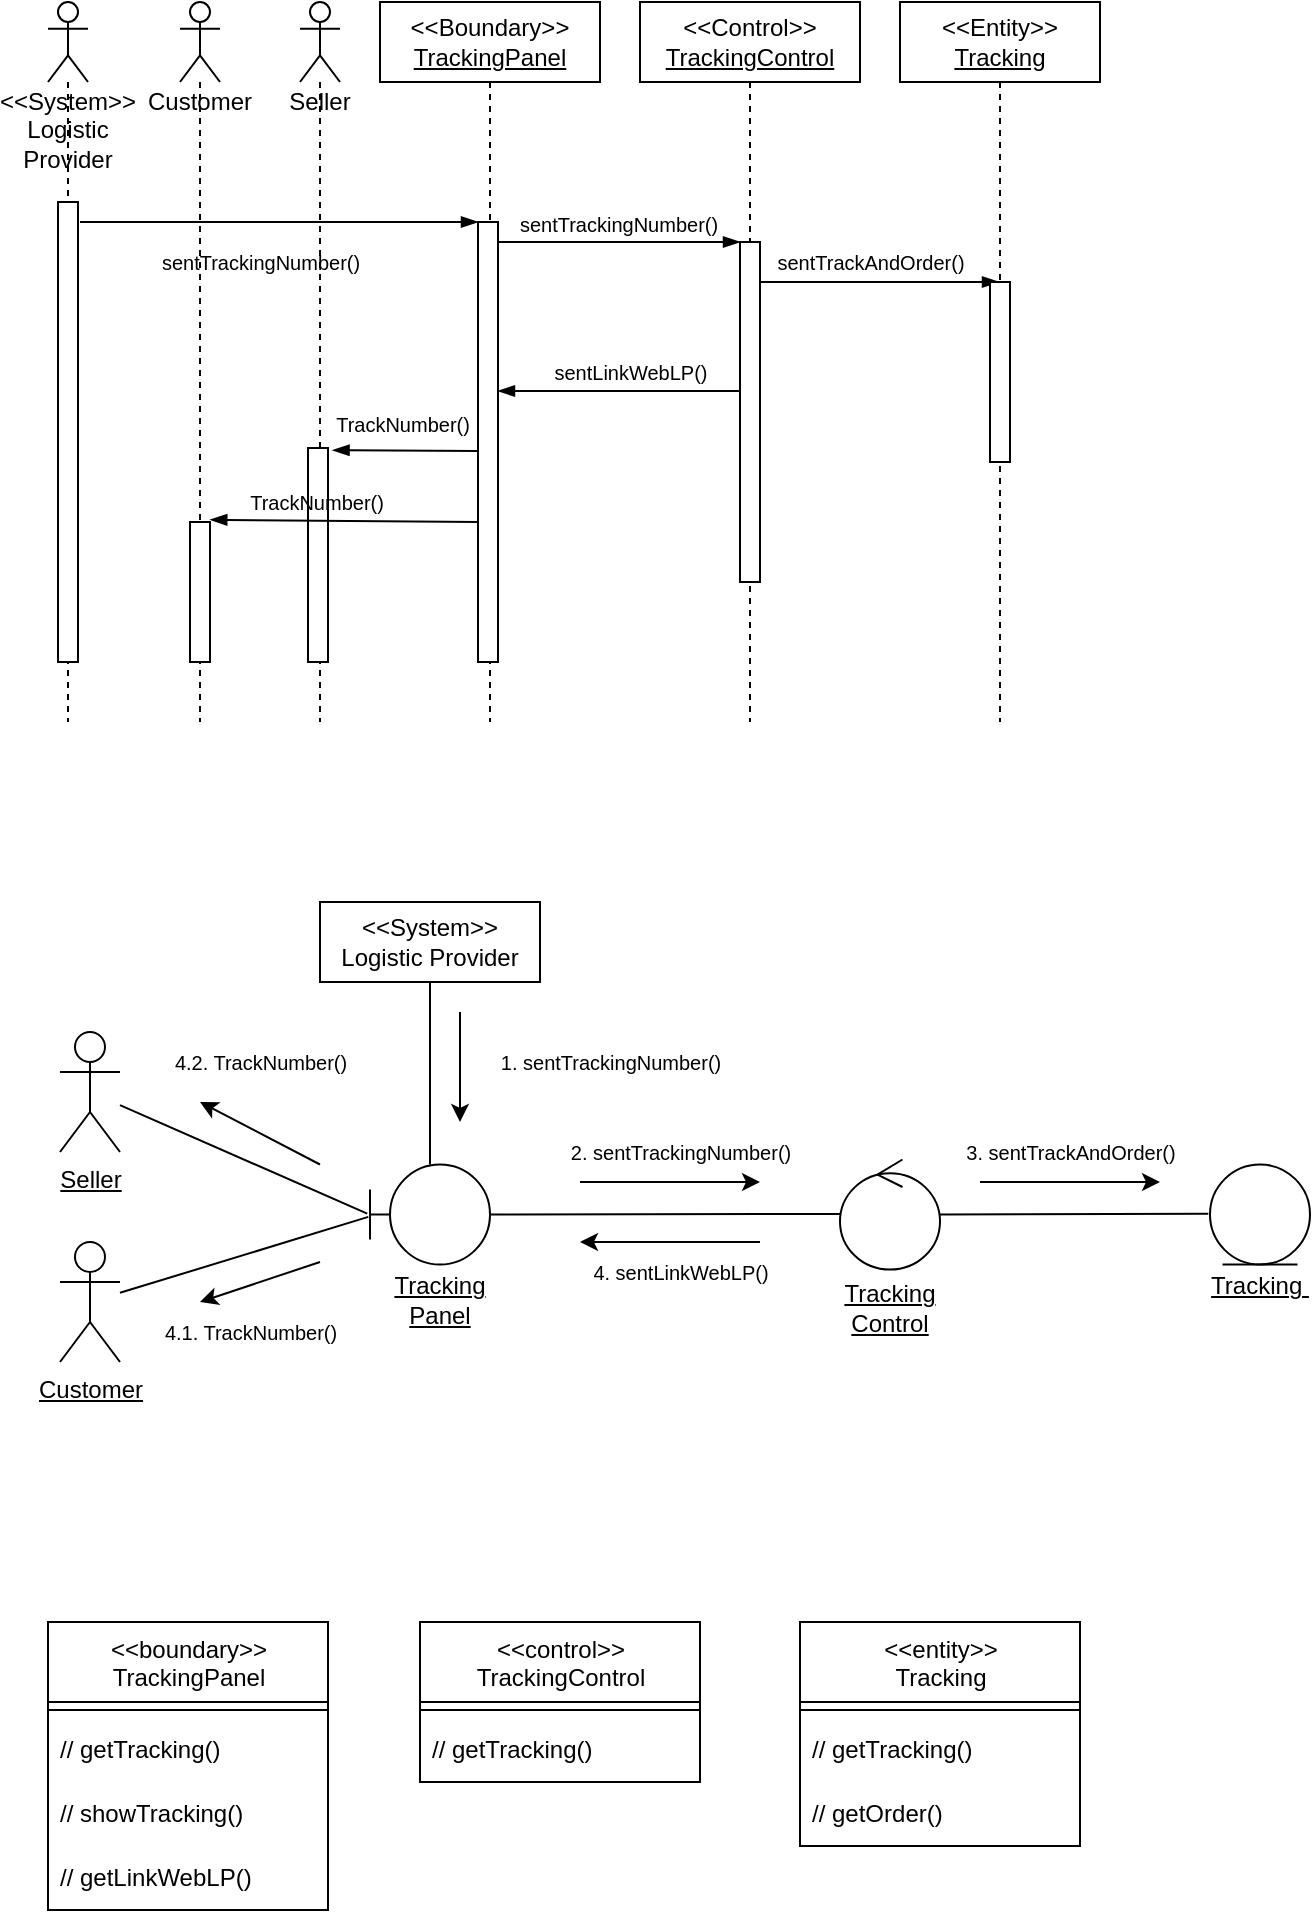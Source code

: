 <mxfile>
    <diagram id="gTFaAx-EEL90hT6iZuH3" name="Page-1">
        <mxGraphModel dx="465" dy="285" grid="1" gridSize="10" guides="1" tooltips="1" connect="1" arrows="1" fold="1" page="1" pageScale="1" pageWidth="850" pageHeight="1100" math="0" shadow="0">
            <root>
                <mxCell id="0"/>
                <mxCell id="1" parent="0"/>
                <mxCell id="19" value="Seller" style="shape=umlLifeline;participant=umlActor;perimeter=lifelinePerimeter;whiteSpace=wrap;html=1;container=1;collapsible=0;recursiveResize=0;verticalAlign=top;spacingTop=36;outlineConnect=0;rounded=0;glass=0;size=40;align=center;" parent="1" vertex="1">
                    <mxGeometry x="186" y="80" width="20" height="360" as="geometry"/>
                </mxCell>
                <mxCell id="47" value="" style="html=1;points=[];perimeter=orthogonalPerimeter;" parent="19" vertex="1">
                    <mxGeometry x="4" y="223" width="10" height="107" as="geometry"/>
                </mxCell>
                <mxCell id="14" value="&amp;lt;&amp;lt;Boundary&amp;gt;&amp;gt;&lt;br&gt;&lt;u&gt;TrackingPanel&lt;/u&gt;" style="shape=umlLifeline;perimeter=lifelinePerimeter;whiteSpace=wrap;html=1;container=1;collapsible=0;recursiveResize=0;outlineConnect=0;rounded=0;glass=0;" parent="1" vertex="1">
                    <mxGeometry x="226" y="80" width="110" height="360" as="geometry"/>
                </mxCell>
                <mxCell id="15" value="" style="html=1;points=[];perimeter=orthogonalPerimeter;" parent="14" vertex="1">
                    <mxGeometry x="49" y="110" width="10" height="220" as="geometry"/>
                </mxCell>
                <mxCell id="22" value="" style="fontSize=12;html=1;endArrow=blockThin;endFill=1;" parent="14" edge="1">
                    <mxGeometry width="160" relative="1" as="geometry">
                        <mxPoint x="59" y="120" as="sourcePoint"/>
                        <mxPoint x="180" y="120" as="targetPoint"/>
                    </mxGeometry>
                </mxCell>
                <mxCell id="23" value="&lt;span style=&quot;font-size: 10px;&quot;&gt;sentTrackingNumber()&lt;/span&gt;" style="edgeLabel;html=1;align=center;verticalAlign=middle;resizable=0;points=[];labelBackgroundColor=none;" parent="22" vertex="1" connectable="0">
                    <mxGeometry x="-0.27" y="1" relative="1" as="geometry">
                        <mxPoint x="16" y="-8" as="offset"/>
                    </mxGeometry>
                </mxCell>
                <mxCell id="64" value="" style="fontSize=12;html=1;endArrow=blockThin;endFill=1;entryX=1.229;entryY=0.01;entryDx=0;entryDy=0;entryPerimeter=0;" parent="14" target="47" edge="1">
                    <mxGeometry width="160" relative="1" as="geometry">
                        <mxPoint x="49" y="224.5" as="sourcePoint"/>
                        <mxPoint x="-6" y="230" as="targetPoint"/>
                        <Array as="points"/>
                    </mxGeometry>
                </mxCell>
                <mxCell id="65" value="&lt;span style=&quot;color: rgba(0, 0, 0, 0); font-family: monospace; font-size: 0px; text-align: start; background-color: rgb(42, 37, 47);&quot;&gt;%3CmxGraphModel%3E%3Croot%3E%3CmxCell%20id%3D%220%22%2F%3E%3CmxCell%20id%3D%221%22%20parent%3D%220%22%2F%3E%3CmxCell%20id%3D%222%22%20value%3D%22pass%20info%22%20style%3D%22edgeLabel%3Bhtml%3D1%3Balign%3Dcenter%3BverticalAlign%3Dmiddle%3Bresizable%3D0%3Bpoints%3D%5B%5D%3B%22%20vertex%3D%221%22%20connectable%3D%220%22%20parent%3D%221%22%3E%3CmxGeometry%20x%3D%22320%22%20y%3D%22191%22%20as%3D%22geometry%22%2F%3E%3C%2FmxCell%3E%3C%2Froot%3E%3C%2FmxGraphModel%3E&lt;/span&gt;" style="edgeLabel;html=1;align=center;verticalAlign=middle;resizable=0;points=[];" parent="64" vertex="1" connectable="0">
                    <mxGeometry x="0.249" y="-1" relative="1" as="geometry">
                        <mxPoint x="-16" y="-11" as="offset"/>
                    </mxGeometry>
                </mxCell>
                <mxCell id="66" value="&lt;span style=&quot;font-size: 10px;&quot;&gt;TrackNumber()&lt;/span&gt;" style="edgeLabel;html=1;align=center;verticalAlign=middle;resizable=0;points=[];labelBackgroundColor=none;" parent="64" connectable="0" vertex="1">
                    <mxGeometry x="-0.006" y="2" relative="1" as="geometry">
                        <mxPoint x="-2" y="-16" as="offset"/>
                    </mxGeometry>
                </mxCell>
                <mxCell id="183" value="" style="fontSize=12;html=1;endArrow=blockThin;endFill=1;entryX=1.014;entryY=-0.016;entryDx=0;entryDy=0;entryPerimeter=0;" parent="14" edge="1" target="164">
                    <mxGeometry width="160" relative="1" as="geometry">
                        <mxPoint x="49" y="260" as="sourcePoint"/>
                        <mxPoint x="-80" y="260" as="targetPoint"/>
                        <Array as="points"/>
                    </mxGeometry>
                </mxCell>
                <mxCell id="184" value="&lt;span style=&quot;color: rgba(0, 0, 0, 0); font-family: monospace; font-size: 0px; text-align: start; background-color: rgb(42, 37, 47);&quot;&gt;%3CmxGraphModel%3E%3Croot%3E%3CmxCell%20id%3D%220%22%2F%3E%3CmxCell%20id%3D%221%22%20parent%3D%220%22%2F%3E%3CmxCell%20id%3D%222%22%20value%3D%22pass%20info%22%20style%3D%22edgeLabel%3Bhtml%3D1%3Balign%3Dcenter%3BverticalAlign%3Dmiddle%3Bresizable%3D0%3Bpoints%3D%5B%5D%3B%22%20vertex%3D%221%22%20connectable%3D%220%22%20parent%3D%221%22%3E%3CmxGeometry%20x%3D%22320%22%20y%3D%22191%22%20as%3D%22geometry%22%2F%3E%3C%2FmxCell%3E%3C%2Froot%3E%3C%2FmxGraphModel%3E&lt;/span&gt;" style="edgeLabel;html=1;align=center;verticalAlign=middle;resizable=0;points=[];" parent="183" vertex="1" connectable="0">
                    <mxGeometry x="0.249" y="-1" relative="1" as="geometry">
                        <mxPoint x="-16" y="-11" as="offset"/>
                    </mxGeometry>
                </mxCell>
                <mxCell id="185" value="&lt;span style=&quot;font-size: 10px;&quot;&gt;TrackNumber()&lt;/span&gt;" style="edgeLabel;html=1;align=center;verticalAlign=middle;resizable=0;points=[];labelBackgroundColor=none;" parent="183" connectable="0" vertex="1">
                    <mxGeometry x="-0.006" y="2" relative="1" as="geometry">
                        <mxPoint x="-15" y="-12" as="offset"/>
                    </mxGeometry>
                </mxCell>
                <mxCell id="16" value="&amp;lt;&amp;lt;System&amp;gt;&amp;gt; Logistic Provider" style="shape=umlLifeline;participant=umlActor;perimeter=lifelinePerimeter;whiteSpace=wrap;html=1;container=1;collapsible=0;recursiveResize=0;verticalAlign=top;spacingTop=36;outlineConnect=0;rounded=0;glass=0;size=40;align=center;" parent="1" vertex="1">
                    <mxGeometry x="60" y="80" width="20" height="360" as="geometry"/>
                </mxCell>
                <mxCell id="17" value="" style="html=1;points=[];perimeter=orthogonalPerimeter;" parent="16" vertex="1">
                    <mxGeometry x="5" y="100" width="10" height="230" as="geometry"/>
                </mxCell>
                <mxCell id="18" value="Customer&lt;br&gt;" style="shape=umlLifeline;participant=umlActor;perimeter=lifelinePerimeter;whiteSpace=wrap;html=1;container=1;collapsible=0;recursiveResize=0;verticalAlign=top;spacingTop=36;outlineConnect=0;rounded=0;glass=0;size=40;align=center;" parent="1" vertex="1">
                    <mxGeometry x="126" y="80" width="20" height="360" as="geometry"/>
                </mxCell>
                <mxCell id="164" value="" style="html=1;points=[];perimeter=orthogonalPerimeter;" parent="18" vertex="1">
                    <mxGeometry x="5" y="260" width="10" height="70" as="geometry"/>
                </mxCell>
                <mxCell id="20" value="&amp;lt;&amp;lt;Control&amp;gt;&amp;gt;&lt;br&gt;&lt;u&gt;TrackingControl&lt;/u&gt;" style="shape=umlLifeline;perimeter=lifelinePerimeter;whiteSpace=wrap;html=1;container=1;collapsible=0;recursiveResize=0;outlineConnect=0;rounded=0;glass=0;" parent="1" vertex="1">
                    <mxGeometry x="356" y="80" width="110" height="360" as="geometry"/>
                </mxCell>
                <mxCell id="21" value="" style="html=1;points=[];perimeter=orthogonalPerimeter;" parent="20" vertex="1">
                    <mxGeometry x="50" y="120" width="10" height="170" as="geometry"/>
                </mxCell>
                <mxCell id="8" value="" style="fontSize=12;html=1;endArrow=blockThin;endFill=1;" parent="20" edge="1" target="24">
                    <mxGeometry width="160" relative="1" as="geometry">
                        <mxPoint x="60" y="140" as="sourcePoint"/>
                        <mxPoint x="164" y="140" as="targetPoint"/>
                        <Array as="points">
                            <mxPoint x="120" y="140"/>
                            <mxPoint x="140" y="140"/>
                        </Array>
                    </mxGeometry>
                </mxCell>
                <mxCell id="9" value="&lt;span style=&quot;color: rgba(0, 0, 0, 0); font-family: monospace; font-size: 0px; text-align: start; background-color: rgb(42, 37, 47);&quot;&gt;%3CmxGraphModel%3E%3Croot%3E%3CmxCell%20id%3D%220%22%2F%3E%3CmxCell%20id%3D%221%22%20parent%3D%220%22%2F%3E%3CmxCell%20id%3D%222%22%20value%3D%22pass%20info%22%20style%3D%22edgeLabel%3Bhtml%3D1%3Balign%3Dcenter%3BverticalAlign%3Dmiddle%3Bresizable%3D0%3Bpoints%3D%5B%5D%3B%22%20vertex%3D%221%22%20connectable%3D%220%22%20parent%3D%221%22%3E%3CmxGeometry%20x%3D%22320%22%20y%3D%22191%22%20as%3D%22geometry%22%2F%3E%3C%2FmxCell%3E%3C%2Froot%3E%3C%2FmxGraphModel%3E&lt;/span&gt;" style="edgeLabel;html=1;align=center;verticalAlign=middle;resizable=0;points=[];" parent="8" vertex="1" connectable="0">
                    <mxGeometry x="0.249" y="-1" relative="1" as="geometry">
                        <mxPoint x="-16" y="-11" as="offset"/>
                    </mxGeometry>
                </mxCell>
                <mxCell id="10" value="&lt;span style=&quot;font-size: 10px;&quot;&gt;sentTrackAndOrder()&lt;/span&gt;" style="edgeLabel;html=1;align=center;verticalAlign=middle;resizable=0;points=[];labelBackgroundColor=none;" parent="8" connectable="0" vertex="1">
                    <mxGeometry x="-0.006" y="2" relative="1" as="geometry">
                        <mxPoint x="-5" y="-8" as="offset"/>
                    </mxGeometry>
                </mxCell>
                <mxCell id="160" value="" style="fontSize=12;html=1;endArrow=blockThin;endFill=1;" parent="20" target="15" edge="1">
                    <mxGeometry width="160" relative="1" as="geometry">
                        <mxPoint x="50" y="194.5" as="sourcePoint"/>
                        <mxPoint x="-40" y="194.5" as="targetPoint"/>
                    </mxGeometry>
                </mxCell>
                <mxCell id="161" value="&lt;span style=&quot;color: rgba(0, 0, 0, 0); font-family: monospace; font-size: 0px; text-align: start; background-color: rgb(42, 37, 47);&quot;&gt;%3CmxGraphModel%3E%3Croot%3E%3CmxCell%20id%3D%220%22%2F%3E%3CmxCell%20id%3D%221%22%20parent%3D%220%22%2F%3E%3CmxCell%20id%3D%222%22%20value%3D%22pass%20info%22%20style%3D%22edgeLabel%3Bhtml%3D1%3Balign%3Dcenter%3BverticalAlign%3Dmiddle%3Bresizable%3D0%3Bpoints%3D%5B%5D%3B%22%20vertex%3D%221%22%20connectable%3D%220%22%20parent%3D%221%22%3E%3CmxGeometry%20x%3D%22320%22%20y%3D%22191%22%20as%3D%22geometry%22%2F%3E%3C%2FmxCell%3E%3C%2Froot%3E%3C%2FmxGraphModel%3E&lt;/span&gt;" style="edgeLabel;html=1;align=center;verticalAlign=middle;resizable=0;points=[];" parent="160" vertex="1" connectable="0">
                    <mxGeometry x="0.249" y="-1" relative="1" as="geometry">
                        <mxPoint x="-16" y="-11" as="offset"/>
                    </mxGeometry>
                </mxCell>
                <mxCell id="162" value="&lt;span style=&quot;font-size: 10px;&quot;&gt;sentLinkWebLP()&lt;/span&gt;" style="edgeLabel;html=1;align=center;verticalAlign=middle;resizable=0;points=[];labelBackgroundColor=none;" parent="160" connectable="0" vertex="1">
                    <mxGeometry x="-0.006" y="2" relative="1" as="geometry">
                        <mxPoint x="5" y="-12" as="offset"/>
                    </mxGeometry>
                </mxCell>
                <mxCell id="24" value="&amp;lt;&amp;lt;Entity&amp;gt;&amp;gt;&lt;br&gt;&lt;u&gt;Tracking&lt;/u&gt;" style="shape=umlLifeline;perimeter=lifelinePerimeter;whiteSpace=wrap;html=1;container=1;collapsible=0;recursiveResize=0;outlineConnect=0;rounded=0;glass=0;" parent="1" vertex="1">
                    <mxGeometry x="486" y="80" width="100" height="360" as="geometry"/>
                </mxCell>
                <mxCell id="25" value="" style="html=1;points=[];perimeter=orthogonalPerimeter;" parent="24" vertex="1">
                    <mxGeometry x="45" y="140" width="10" height="90" as="geometry"/>
                </mxCell>
                <mxCell id="26" value="" style="fontSize=12;html=1;endArrow=blockThin;endFill=1;" parent="1" target="15" edge="1">
                    <mxGeometry width="160" relative="1" as="geometry">
                        <mxPoint x="76.0" y="190" as="sourcePoint"/>
                        <mxPoint x="236" y="190" as="targetPoint"/>
                    </mxGeometry>
                </mxCell>
                <mxCell id="27" value="&lt;span style=&quot;font-size: 10px;&quot;&gt;sentTrackingNumber()&lt;/span&gt;" style="edgeLabel;html=1;align=center;verticalAlign=middle;resizable=0;points=[];labelBackgroundColor=none;" parent="26" vertex="1" connectable="0">
                    <mxGeometry x="-0.207" relative="1" as="geometry">
                        <mxPoint x="11" y="20" as="offset"/>
                    </mxGeometry>
                </mxCell>
                <mxCell id="150" style="edgeStyle=none;html=1;endArrow=none;endFill=0;entryX=-0.017;entryY=0.493;entryDx=0;entryDy=0;entryPerimeter=0;" parent="1" source="29" target="30" edge="1">
                    <mxGeometry relative="1" as="geometry">
                        <mxPoint x="646" y="686" as="targetPoint"/>
                    </mxGeometry>
                </mxCell>
                <mxCell id="29" value="&lt;u&gt;&lt;br&gt;&lt;br&gt;&lt;br&gt;&lt;br&gt;&lt;br&gt;&lt;br&gt;Tracking Control&lt;/u&gt;" style="ellipse;shape=umlControl;whiteSpace=wrap;html=1;" parent="1" vertex="1">
                    <mxGeometry x="456" y="658.75" width="50" height="55" as="geometry"/>
                </mxCell>
                <mxCell id="30" value="&lt;u&gt;&lt;br&gt;&lt;br&gt;&lt;br&gt;&lt;br&gt;&lt;br&gt;Tracking&amp;nbsp;&lt;/u&gt;" style="ellipse;shape=umlEntity;whiteSpace=wrap;html=1;" parent="1" vertex="1">
                    <mxGeometry x="641" y="661.25" width="50" height="50" as="geometry"/>
                </mxCell>
                <mxCell id="146" style="edgeStyle=none;html=1;endArrow=none;endFill=0;entryX=0;entryY=0.495;entryDx=0;entryDy=0;entryPerimeter=0;" parent="1" source="32" target="29" edge="1">
                    <mxGeometry relative="1" as="geometry">
                        <mxPoint x="496" y="686" as="targetPoint"/>
                    </mxGeometry>
                </mxCell>
                <mxCell id="32" value="&lt;br&gt;&lt;br&gt;&lt;br&gt;&lt;br&gt;&lt;br&gt;&lt;br&gt;&lt;u&gt;Tracking Panel&lt;br&gt;&lt;/u&gt;" style="shape=umlBoundary;whiteSpace=wrap;html=1;" parent="1" vertex="1">
                    <mxGeometry x="221" y="661.25" width="60" height="50" as="geometry"/>
                </mxCell>
                <mxCell id="74" style="edgeStyle=none;html=1;entryX=-0.023;entryY=0.491;entryDx=0;entryDy=0;entryPerimeter=0;endArrow=none;endFill=0;" parent="1" source="34" target="32" edge="1">
                    <mxGeometry relative="1" as="geometry">
                        <mxPoint x="226" y="640" as="targetPoint"/>
                    </mxGeometry>
                </mxCell>
                <mxCell id="34" value="&lt;u&gt;Seller&lt;/u&gt;" style="shape=umlActor;verticalLabelPosition=bottom;verticalAlign=top;html=1;outlineConnect=0;" parent="1" vertex="1">
                    <mxGeometry x="66.0" y="595" width="30" height="60" as="geometry"/>
                </mxCell>
                <mxCell id="75" style="edgeStyle=none;html=1;entryX=-0.014;entryY=0.524;entryDx=0;entryDy=0;entryPerimeter=0;endArrow=none;endFill=0;" parent="1" source="52" target="32" edge="1">
                    <mxGeometry relative="1" as="geometry"/>
                </mxCell>
                <mxCell id="52" value="&lt;u&gt;Customer&lt;/u&gt;" style="shape=umlActor;verticalLabelPosition=bottom;verticalAlign=top;html=1;outlineConnect=0;" parent="1" vertex="1">
                    <mxGeometry x="66.0" y="700" width="30" height="60" as="geometry"/>
                </mxCell>
                <mxCell id="71" value="" style="endArrow=classic;html=1;fontFamily=Tahoma;" parent="1" edge="1">
                    <mxGeometry width="50" height="50" relative="1" as="geometry">
                        <mxPoint x="196" y="661.25" as="sourcePoint"/>
                        <mxPoint x="136" y="630" as="targetPoint"/>
                    </mxGeometry>
                </mxCell>
                <mxCell id="73" value="" style="endArrow=classic;html=1;fontFamily=Tahoma;" parent="1" edge="1">
                    <mxGeometry width="50" height="50" relative="1" as="geometry">
                        <mxPoint x="266" y="585" as="sourcePoint"/>
                        <mxPoint x="266" y="640" as="targetPoint"/>
                    </mxGeometry>
                </mxCell>
                <mxCell id="76" value="" style="endArrow=classic;html=1;fontFamily=Tahoma;" parent="1" edge="1">
                    <mxGeometry width="50" height="50" relative="1" as="geometry">
                        <mxPoint x="196" y="710" as="sourcePoint"/>
                        <mxPoint x="136" y="730" as="targetPoint"/>
                    </mxGeometry>
                </mxCell>
                <mxCell id="112" style="edgeStyle=none;html=1;endArrow=none;endFill=0;" parent="1" source="99" target="32" edge="1">
                    <mxGeometry relative="1" as="geometry"/>
                </mxCell>
                <mxCell id="99" value="&amp;lt;&amp;lt;System&amp;gt;&amp;gt;&lt;br&gt;Logistic Provider" style="shape=umlLifeline;perimeter=lifelinePerimeter;whiteSpace=wrap;html=1;container=1;collapsible=0;recursiveResize=0;outlineConnect=0;rounded=0;glass=0;" parent="1" vertex="1">
                    <mxGeometry x="196" y="530" width="110" height="40" as="geometry"/>
                </mxCell>
                <mxCell id="142" value="&lt;font style=&quot;font-size: 10px;&quot;&gt;1. sentTrackingNumber()&lt;/font&gt;" style="text;html=1;align=center;verticalAlign=middle;resizable=0;points=[];autosize=1;strokeColor=none;fillColor=none;" parent="1" vertex="1">
                    <mxGeometry x="276" y="595" width="130" height="30" as="geometry"/>
                </mxCell>
                <mxCell id="144" value="" style="endArrow=classic;html=1;fontFamily=Tahoma;" parent="1" edge="1">
                    <mxGeometry width="50" height="50" relative="1" as="geometry">
                        <mxPoint x="326" y="670" as="sourcePoint"/>
                        <mxPoint x="416" y="670" as="targetPoint"/>
                    </mxGeometry>
                </mxCell>
                <mxCell id="147" value="&lt;font style=&quot;font-size: 10px;&quot;&gt;2. sentTrackingNumber()&lt;/font&gt;" style="text;html=1;align=center;verticalAlign=middle;resizable=0;points=[];autosize=1;strokeColor=none;fillColor=none;" parent="1" vertex="1">
                    <mxGeometry x="311" y="640" width="130" height="30" as="geometry"/>
                </mxCell>
                <mxCell id="148" value="" style="endArrow=classic;html=1;fontFamily=Tahoma;" parent="1" edge="1">
                    <mxGeometry width="50" height="50" relative="1" as="geometry">
                        <mxPoint x="526" y="670" as="sourcePoint"/>
                        <mxPoint x="616" y="670" as="targetPoint"/>
                    </mxGeometry>
                </mxCell>
                <mxCell id="149" value="&lt;font style=&quot;font-size: 10px;&quot;&gt;3. sentTrackAndOrder()&lt;/font&gt;" style="text;html=1;align=center;verticalAlign=middle;resizable=0;points=[];autosize=1;strokeColor=none;fillColor=none;" parent="1" vertex="1">
                    <mxGeometry x="506" y="640" width="130" height="30" as="geometry"/>
                </mxCell>
                <mxCell id="152" value="" style="endArrow=classic;html=1;fontFamily=Tahoma;" parent="1" edge="1">
                    <mxGeometry width="50" height="50" relative="1" as="geometry">
                        <mxPoint x="416" y="700" as="sourcePoint"/>
                        <mxPoint x="326" y="700" as="targetPoint"/>
                    </mxGeometry>
                </mxCell>
                <mxCell id="153" value="&lt;font style=&quot;font-size: 10px;&quot;&gt;4. sentLinkWebLP()&lt;/font&gt;" style="text;html=1;align=center;verticalAlign=middle;resizable=0;points=[];autosize=1;strokeColor=none;fillColor=none;" parent="1" vertex="1">
                    <mxGeometry x="321" y="700" width="110" height="30" as="geometry"/>
                </mxCell>
                <mxCell id="159" value="&lt;font style=&quot;font-size: 10px;&quot;&gt;4.1. TrackNumber()&lt;/font&gt;" style="text;html=1;align=center;verticalAlign=middle;resizable=0;points=[];autosize=1;strokeColor=none;fillColor=none;" parent="1" vertex="1">
                    <mxGeometry x="106" y="730" width="110" height="30" as="geometry"/>
                </mxCell>
                <mxCell id="163" value="&lt;font style=&quot;font-size: 10px;&quot;&gt;4.2. TrackNumber()&lt;/font&gt;" style="text;html=1;align=center;verticalAlign=middle;resizable=0;points=[];autosize=1;strokeColor=none;fillColor=none;" parent="1" vertex="1">
                    <mxGeometry x="111" y="595" width="110" height="30" as="geometry"/>
                </mxCell>
                <mxCell id="166" value="&amp;lt;&amp;lt;boundary&amp;gt;&amp;gt;&lt;br&gt;TrackingPanel" style="swimlane;fontStyle=0;align=center;verticalAlign=top;childLayout=stackLayout;horizontal=1;startSize=40;horizontalStack=0;resizeParent=1;resizeParentMax=0;resizeLast=0;collapsible=0;marginBottom=0;html=1;" parent="1" vertex="1">
                    <mxGeometry x="60" y="890" width="140" height="144" as="geometry"/>
                </mxCell>
                <mxCell id="167" value="" style="line;strokeWidth=1;fillColor=none;align=left;verticalAlign=middle;spacingTop=-1;spacingLeft=3;spacingRight=3;rotatable=0;labelPosition=right;points=[];portConstraint=eastwest;" parent="166" vertex="1">
                    <mxGeometry y="40" width="140" height="8" as="geometry"/>
                </mxCell>
                <mxCell id="182" value="// getTracking()" style="html=1;strokeColor=none;fillColor=none;align=left;verticalAlign=middle;spacingLeft=4;spacingRight=4;rotatable=0;points=[[0,0.5],[1,0.5]];resizeWidth=1;" parent="166" vertex="1">
                    <mxGeometry y="48" width="140" height="32" as="geometry"/>
                </mxCell>
                <mxCell id="186" value="// showTracking()" style="html=1;strokeColor=none;fillColor=none;align=left;verticalAlign=middle;spacingLeft=4;spacingRight=4;rotatable=0;points=[[0,0.5],[1,0.5]];resizeWidth=1;" parent="166" vertex="1">
                    <mxGeometry y="80" width="140" height="32" as="geometry"/>
                </mxCell>
                <mxCell id="181" value="// getLinkWebLP()" style="html=1;strokeColor=none;fillColor=none;align=left;verticalAlign=middle;spacingLeft=4;spacingRight=4;rotatable=0;points=[[0,0.5],[1,0.5]];resizeWidth=1;" parent="166" vertex="1">
                    <mxGeometry y="112" width="140" height="32" as="geometry"/>
                </mxCell>
                <mxCell id="169" value="&amp;lt;&amp;lt;control&amp;gt;&amp;gt;&lt;br&gt;TrackingControl" style="swimlane;fontStyle=0;align=center;verticalAlign=top;childLayout=stackLayout;horizontal=1;startSize=40;horizontalStack=0;resizeParent=1;resizeParentMax=0;resizeLast=0;collapsible=0;marginBottom=0;html=1;" parent="1" vertex="1">
                    <mxGeometry x="246" y="890" width="140" height="80" as="geometry"/>
                </mxCell>
                <mxCell id="170" value="" style="line;strokeWidth=1;fillColor=none;align=left;verticalAlign=middle;spacingTop=-1;spacingLeft=3;spacingRight=3;rotatable=0;labelPosition=right;points=[];portConstraint=eastwest;" parent="169" vertex="1">
                    <mxGeometry y="40" width="140" height="8" as="geometry"/>
                </mxCell>
                <mxCell id="171" value="// getTracking()" style="html=1;strokeColor=none;fillColor=none;align=left;verticalAlign=middle;spacingLeft=4;spacingRight=4;rotatable=0;points=[[0,0.5],[1,0.5]];resizeWidth=1;" parent="169" vertex="1">
                    <mxGeometry y="48" width="140" height="32" as="geometry"/>
                </mxCell>
                <mxCell id="173" value="&amp;lt;&amp;lt;entity&amp;gt;&amp;gt;&lt;br&gt;Tracking" style="swimlane;fontStyle=0;align=center;verticalAlign=top;childLayout=stackLayout;horizontal=1;startSize=40;horizontalStack=0;resizeParent=1;resizeParentMax=0;resizeLast=0;collapsible=0;marginBottom=0;html=1;" parent="1" vertex="1">
                    <mxGeometry x="436" y="890" width="140" height="112" as="geometry"/>
                </mxCell>
                <mxCell id="174" value="" style="line;strokeWidth=1;fillColor=none;align=left;verticalAlign=middle;spacingTop=-1;spacingLeft=3;spacingRight=3;rotatable=0;labelPosition=right;points=[];portConstraint=eastwest;" parent="173" vertex="1">
                    <mxGeometry y="40" width="140" height="8" as="geometry"/>
                </mxCell>
                <mxCell id="175" value="// getTracking()" style="html=1;strokeColor=none;fillColor=none;align=left;verticalAlign=middle;spacingLeft=4;spacingRight=4;rotatable=0;points=[[0,0.5],[1,0.5]];resizeWidth=1;" parent="173" vertex="1">
                    <mxGeometry y="48" width="140" height="32" as="geometry"/>
                </mxCell>
                <mxCell id="180" value="// getOrder()" style="html=1;strokeColor=none;fillColor=none;align=left;verticalAlign=middle;spacingLeft=4;spacingRight=4;rotatable=0;points=[[0,0.5],[1,0.5]];resizeWidth=1;" parent="173" vertex="1">
                    <mxGeometry y="80" width="140" height="32" as="geometry"/>
                </mxCell>
            </root>
        </mxGraphModel>
    </diagram>
    <diagram id="fZayyBDeO5l1w7Ni-9NI" name="Page-2">
        <mxGraphModel dx="1130" dy="899" grid="1" gridSize="10" guides="1" tooltips="1" connect="1" arrows="1" fold="1" page="1" pageScale="1" pageWidth="850" pageHeight="1100" math="0" shadow="0">
            <root>
                <mxCell id="0"/>
                <mxCell id="1" parent="0"/>
                <mxCell id="kl9T2T3EHzo6URWQU4mZ-2" value="Logistic Provider" style="shape=umlActor;verticalLabelPosition=bottom;verticalAlign=top;html=1;outlineConnect=0;" parent="1" vertex="1">
                    <mxGeometry x="50" y="120" width="30" height="60" as="geometry"/>
                </mxCell>
                <mxCell id="kl9T2T3EHzo6URWQU4mZ-3" value="websocket" style="shape=umlBoundary;whiteSpace=wrap;html=1;" parent="1" vertex="1">
                    <mxGeometry x="190" y="150" width="100" height="80" as="geometry"/>
                </mxCell>
                <mxCell id="kl9T2T3EHzo6URWQU4mZ-4" value="" style="ellipse;shape=umlControl;whiteSpace=wrap;html=1;" parent="1" vertex="1">
                    <mxGeometry x="280" y="260" width="70" height="80" as="geometry"/>
                </mxCell>
            </root>
        </mxGraphModel>
    </diagram>
</mxfile>